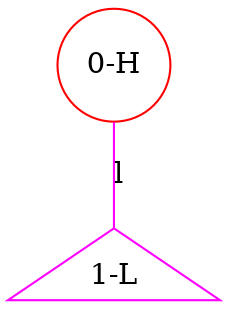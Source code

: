 graph ProteinGraph {
    0 [label="0-H" shape=circle color=red];
    1 [label="1-L" shape=triangle color=magenta];
    0 -- 1 [label="l" color=magenta];
}
